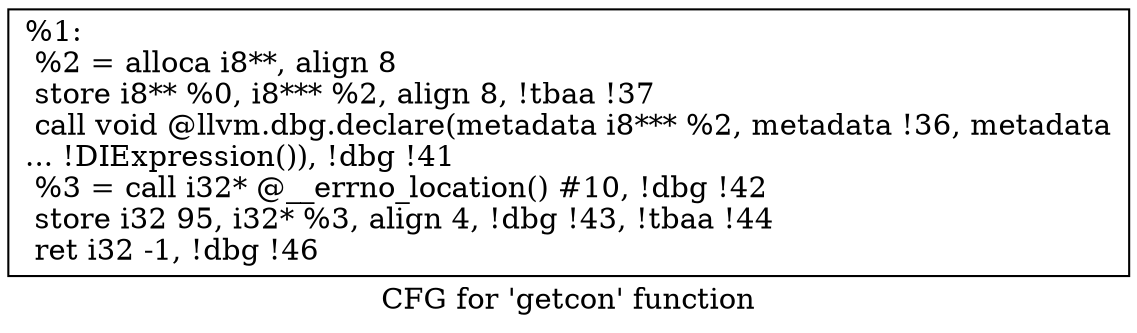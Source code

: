 digraph "CFG for 'getcon' function" {
	label="CFG for 'getcon' function";

	Node0x2449ac0 [shape=record,label="{%1:\l  %2 = alloca i8**, align 8\l  store i8** %0, i8*** %2, align 8, !tbaa !37\l  call void @llvm.dbg.declare(metadata i8*** %2, metadata !36, metadata\l... !DIExpression()), !dbg !41\l  %3 = call i32* @__errno_location() #10, !dbg !42\l  store i32 95, i32* %3, align 4, !dbg !43, !tbaa !44\l  ret i32 -1, !dbg !46\l}"];
}

